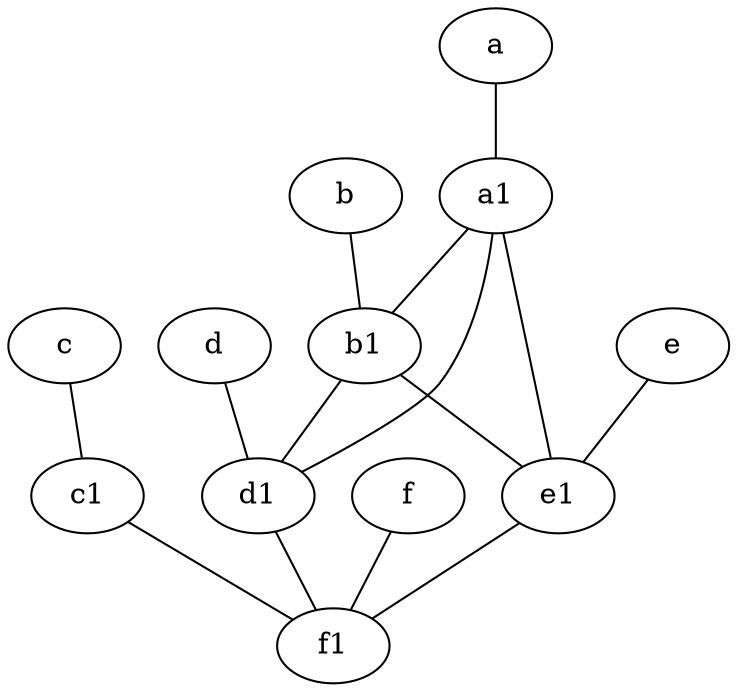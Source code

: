 graph {
	node [labelfontsize=50]
	c1 [labelfontsize=50 pos="4.5,3!"]
	a1 [labelfontsize=50 pos="8,3!"]
	b [labelfontsize=50 pos="10,4!"]
	d [labelfontsize=50 pos="2,5!"]
	e [labelfontsize=50 pos="7,9!"]
	f1 [labelfontsize=50 pos="3,8!"]
	d1 [labelfontsize=50 pos="3,5!"]
	c [labelfontsize=50 pos="4.5,2!"]
	f [labelfontsize=50 pos="3,9!"]
	a [labelfontsize=50 pos="8,2!"]
	e1 [labelfontsize=50 pos="7,7!"]
	b1 [labelfontsize=50 pos="9,4!"]
	d1 -- f1
	e -- e1
	a1 -- d1
	b -- b1
	c -- c1
	c1 -- f1
	a -- a1
	a1 -- b1
	a1 -- e1
	b1 -- e1
	d -- d1
	b1 -- d1
	e1 -- f1
	f -- f1
}
